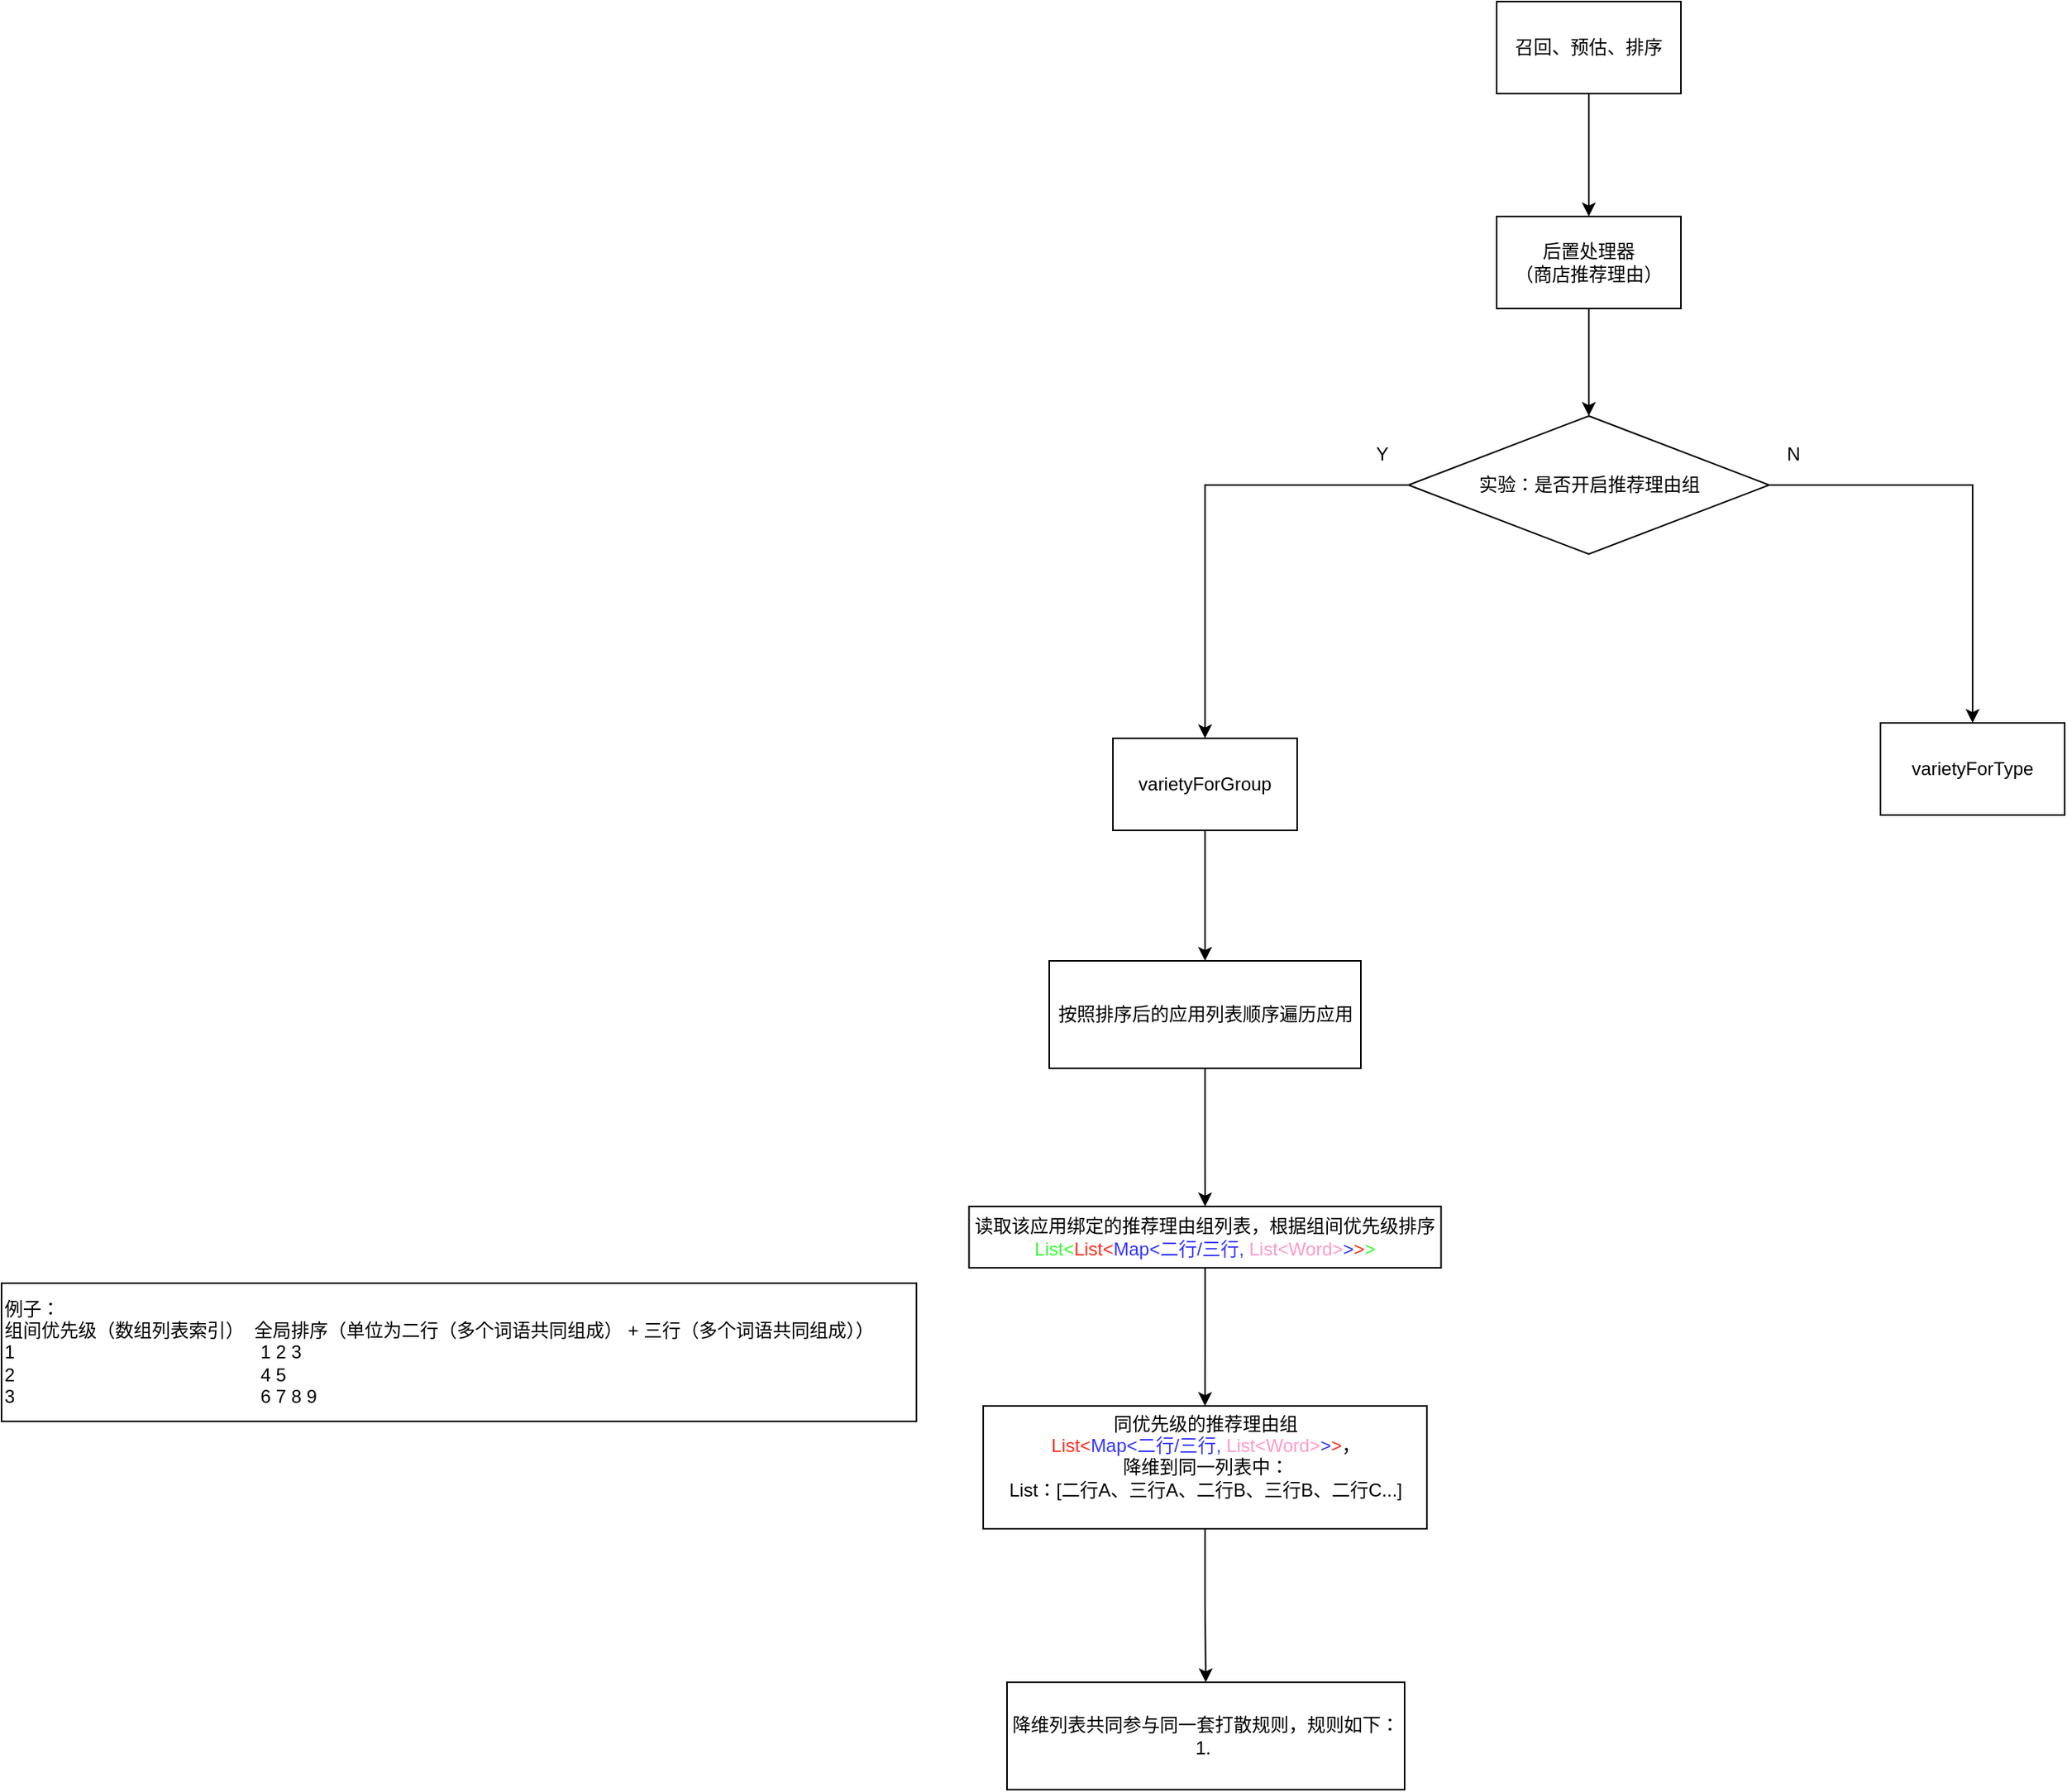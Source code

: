 <mxfile version="24.6.3" type="github">
  <diagram name="第 1 页" id="WHk2lP5VTiKvq-knWTFa">
    <mxGraphModel dx="1327" dy="258" grid="1" gridSize="10" guides="1" tooltips="1" connect="1" arrows="1" fold="1" page="1" pageScale="1" pageWidth="827" pageHeight="1169" math="0" shadow="0">
      <root>
        <mxCell id="0" />
        <mxCell id="1" parent="0" />
        <mxCell id="j2hrrhkY1lciyOF6niYS-3" value="" style="edgeStyle=orthogonalEdgeStyle;rounded=0;orthogonalLoop=1;jettySize=auto;html=1;" edge="1" parent="1" source="j2hrrhkY1lciyOF6niYS-1" target="j2hrrhkY1lciyOF6niYS-2">
          <mxGeometry relative="1" as="geometry" />
        </mxCell>
        <mxCell id="j2hrrhkY1lciyOF6niYS-1" value="召回、预估、排序" style="whiteSpace=wrap;html=1;" vertex="1" parent="1">
          <mxGeometry x="354" y="45" width="120" height="60" as="geometry" />
        </mxCell>
        <mxCell id="j2hrrhkY1lciyOF6niYS-5" value="" style="edgeStyle=orthogonalEdgeStyle;rounded=0;orthogonalLoop=1;jettySize=auto;html=1;" edge="1" parent="1" source="j2hrrhkY1lciyOF6niYS-2" target="j2hrrhkY1lciyOF6niYS-4">
          <mxGeometry relative="1" as="geometry" />
        </mxCell>
        <mxCell id="j2hrrhkY1lciyOF6niYS-2" value="后置处理器&lt;br&gt;（商店推荐理由）" style="whiteSpace=wrap;html=1;" vertex="1" parent="1">
          <mxGeometry x="354" y="185" width="120" height="60" as="geometry" />
        </mxCell>
        <mxCell id="j2hrrhkY1lciyOF6niYS-7" value="" style="edgeStyle=orthogonalEdgeStyle;rounded=0;orthogonalLoop=1;jettySize=auto;html=1;" edge="1" parent="1" source="j2hrrhkY1lciyOF6niYS-4" target="j2hrrhkY1lciyOF6niYS-6">
          <mxGeometry relative="1" as="geometry" />
        </mxCell>
        <mxCell id="j2hrrhkY1lciyOF6niYS-9" value="" style="edgeStyle=orthogonalEdgeStyle;rounded=0;orthogonalLoop=1;jettySize=auto;html=1;" edge="1" parent="1" source="j2hrrhkY1lciyOF6niYS-4" target="j2hrrhkY1lciyOF6niYS-8">
          <mxGeometry relative="1" as="geometry" />
        </mxCell>
        <mxCell id="j2hrrhkY1lciyOF6niYS-4" value="实验：是否开启推荐理由组" style="rhombus;whiteSpace=wrap;html=1;" vertex="1" parent="1">
          <mxGeometry x="296.5" y="315" width="235" height="90" as="geometry" />
        </mxCell>
        <mxCell id="j2hrrhkY1lciyOF6niYS-15" value="" style="edgeStyle=orthogonalEdgeStyle;rounded=0;orthogonalLoop=1;jettySize=auto;html=1;" edge="1" parent="1" source="j2hrrhkY1lciyOF6niYS-6" target="j2hrrhkY1lciyOF6niYS-14">
          <mxGeometry relative="1" as="geometry" />
        </mxCell>
        <mxCell id="j2hrrhkY1lciyOF6niYS-6" value="varietyForGroup" style="whiteSpace=wrap;html=1;" vertex="1" parent="1">
          <mxGeometry x="104" y="525" width="120" height="60" as="geometry" />
        </mxCell>
        <mxCell id="j2hrrhkY1lciyOF6niYS-8" value="varietyForType" style="whiteSpace=wrap;html=1;" vertex="1" parent="1">
          <mxGeometry x="604" y="515" width="120" height="60" as="geometry" />
        </mxCell>
        <mxCell id="j2hrrhkY1lciyOF6niYS-10" value="Y" style="text;html=1;align=center;verticalAlign=middle;resizable=0;points=[];autosize=1;strokeColor=none;fillColor=none;" vertex="1" parent="1">
          <mxGeometry x="264" y="325" width="30" height="30" as="geometry" />
        </mxCell>
        <mxCell id="j2hrrhkY1lciyOF6niYS-11" value="N" style="text;html=1;align=center;verticalAlign=middle;resizable=0;points=[];autosize=1;strokeColor=none;fillColor=none;" vertex="1" parent="1">
          <mxGeometry x="531.5" y="325" width="30" height="30" as="geometry" />
        </mxCell>
        <mxCell id="j2hrrhkY1lciyOF6niYS-17" value="" style="edgeStyle=orthogonalEdgeStyle;rounded=0;orthogonalLoop=1;jettySize=auto;html=1;" edge="1" parent="1" source="j2hrrhkY1lciyOF6niYS-14" target="j2hrrhkY1lciyOF6niYS-16">
          <mxGeometry relative="1" as="geometry" />
        </mxCell>
        <mxCell id="j2hrrhkY1lciyOF6niYS-14" value="按照排序后的应用列表顺序遍历应用" style="whiteSpace=wrap;html=1;" vertex="1" parent="1">
          <mxGeometry x="62.5" y="670" width="203" height="70" as="geometry" />
        </mxCell>
        <mxCell id="j2hrrhkY1lciyOF6niYS-23" value="" style="edgeStyle=orthogonalEdgeStyle;rounded=0;orthogonalLoop=1;jettySize=auto;html=1;" edge="1" parent="1" source="j2hrrhkY1lciyOF6niYS-16" target="j2hrrhkY1lciyOF6niYS-22">
          <mxGeometry relative="1" as="geometry" />
        </mxCell>
        <mxCell id="j2hrrhkY1lciyOF6niYS-16" value="读取该应用绑定的推荐理由组列表，根据组间优先级排序&lt;br&gt;&lt;font color=&quot;#33ff33&quot;&gt;List&amp;lt;&lt;/font&gt;&lt;font color=&quot;#ff2e1f&quot;&gt;List&amp;lt;&lt;/font&gt;&lt;font color=&quot;#3333ff&quot;&gt;Map&amp;lt;二行/三行, &lt;/font&gt;&lt;font color=&quot;#ff99cc&quot;&gt;List&amp;lt;Word&amp;gt;&lt;/font&gt;&lt;font color=&quot;#3333ff&quot;&gt;&amp;gt;&lt;/font&gt;&lt;font color=&quot;#ff2e1f&quot;&gt;&amp;gt;&lt;/font&gt;&lt;font color=&quot;#33ff33&quot;&gt;&amp;gt;&lt;/font&gt;" style="whiteSpace=wrap;html=1;" vertex="1" parent="1">
          <mxGeometry x="10.25" y="830" width="307.5" height="40" as="geometry" />
        </mxCell>
        <mxCell id="j2hrrhkY1lciyOF6niYS-25" value="" style="edgeStyle=orthogonalEdgeStyle;rounded=0;orthogonalLoop=1;jettySize=auto;html=1;" edge="1" parent="1" source="j2hrrhkY1lciyOF6niYS-22" target="j2hrrhkY1lciyOF6niYS-24">
          <mxGeometry relative="1" as="geometry" />
        </mxCell>
        <mxCell id="j2hrrhkY1lciyOF6niYS-22" value="同优先级的推荐理由组&lt;br&gt;&lt;font color=&quot;#ff2e1f&quot;&gt;List&amp;lt;&lt;/font&gt;&lt;font color=&quot;#3333ff&quot;&gt;Map&amp;lt;二行/三行,&amp;nbsp;&lt;/font&gt;&lt;font color=&quot;#ff99cc&quot;&gt;List&amp;lt;Word&amp;gt;&lt;/font&gt;&lt;font color=&quot;#3333ff&quot;&gt;&amp;gt;&lt;/font&gt;&lt;font color=&quot;#ff2e1f&quot;&gt;&amp;gt;&lt;/font&gt;，&lt;br&gt;降维到同一列表中：&lt;br&gt;List：[二行A、三行A、二行B、三行B、二行C...]&lt;br&gt;&lt;div&gt;&lt;br&gt;&lt;/div&gt;" style="whiteSpace=wrap;html=1;" vertex="1" parent="1">
          <mxGeometry x="19.5" y="960" width="289" height="80" as="geometry" />
        </mxCell>
        <mxCell id="j2hrrhkY1lciyOF6niYS-24" value="降维列表共同参与同一套打散规则，规则如下：&lt;br&gt;1.&amp;nbsp;" style="whiteSpace=wrap;html=1;" vertex="1" parent="1">
          <mxGeometry x="35" y="1140" width="259" height="70" as="geometry" />
        </mxCell>
        <mxCell id="j2hrrhkY1lciyOF6niYS-26" value="例子：&lt;br&gt;组间优先级（数组列表索引）&amp;nbsp; 全局排序（单位为二行（多个词语共同组成） + 三行（多个词语共同组成））&lt;br&gt;1&amp;nbsp; &amp;nbsp; &amp;nbsp; &amp;nbsp; &amp;nbsp; &amp;nbsp; &amp;nbsp; &amp;nbsp; &amp;nbsp; &lt;span style=&quot;white-space: pre;&quot;&gt;&#x9;&lt;/span&gt;&lt;span style=&quot;white-space: pre;&quot;&gt;&#x9;&lt;/span&gt;&lt;span style=&quot;white-space: pre;&quot;&gt;&#x9;&lt;/span&gt;&lt;span style=&quot;white-space: pre;&quot;&gt;&#x9;&lt;/span&gt;&amp;nbsp; 1 2 3&lt;br&gt;2&amp;nbsp; &amp;nbsp; &amp;nbsp; &amp;nbsp; &amp;nbsp; &amp;nbsp; &amp;nbsp; &lt;span style=&quot;white-space: pre;&quot;&gt;&#x9;&lt;/span&gt;&lt;span style=&quot;white-space: pre;&quot;&gt;&#x9;&lt;/span&gt;&lt;span style=&quot;white-space: pre;&quot;&gt;&#x9;&lt;/span&gt;&lt;span style=&quot;white-space: pre;&quot;&gt;&#x9;&lt;/span&gt;&amp;nbsp; 4 5&lt;br&gt;3&amp;nbsp; &amp;nbsp; &amp;nbsp; &amp;nbsp; &amp;nbsp; &amp;nbsp; &amp;nbsp;&lt;span style=&quot;white-space: pre;&quot;&gt;&#x9;&lt;/span&gt;&lt;span style=&quot;white-space: pre;&quot;&gt;&#x9;&lt;/span&gt;&lt;span style=&quot;white-space: pre;&quot;&gt;&#x9;&lt;/span&gt;&lt;span style=&quot;white-space: pre;&quot;&gt;&#x9;&lt;/span&gt;&lt;span style=&quot;white-space: pre;&quot;&gt;&#x9;&lt;/span&gt;&amp;nbsp; 6 7 8 9" style="whiteSpace=wrap;html=1;align=left;" vertex="1" parent="1">
          <mxGeometry x="-620" y="880" width="596" height="90" as="geometry" />
        </mxCell>
      </root>
    </mxGraphModel>
  </diagram>
</mxfile>
